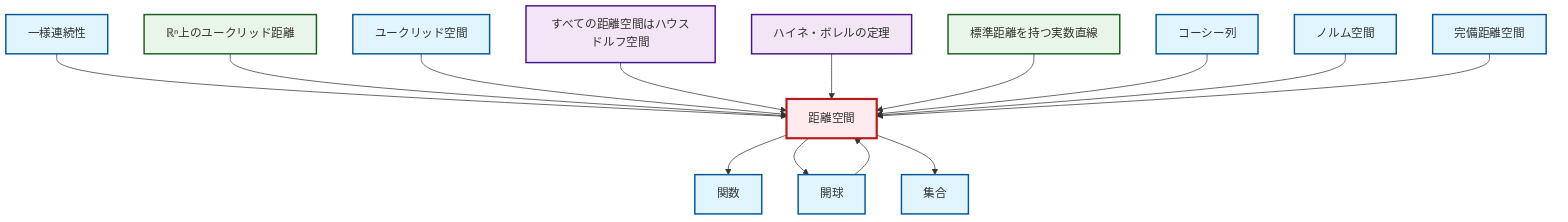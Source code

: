 graph TD
    classDef definition fill:#e1f5fe,stroke:#01579b,stroke-width:2px
    classDef theorem fill:#f3e5f5,stroke:#4a148c,stroke-width:2px
    classDef axiom fill:#fff3e0,stroke:#e65100,stroke-width:2px
    classDef example fill:#e8f5e9,stroke:#1b5e20,stroke-width:2px
    classDef current fill:#ffebee,stroke:#b71c1c,stroke-width:3px
    def-euclidean-space["ユークリッド空間"]:::definition
    def-cauchy-sequence["コーシー列"]:::definition
    def-metric-space["距離空間"]:::definition
    def-complete-metric-space["完備距離空間"]:::definition
    def-uniform-continuity["一様連続性"]:::definition
    ex-euclidean-metric["ℝⁿ上のユークリッド距離"]:::example
    ex-real-line-metric["標準距離を持つ実数直線"]:::example
    def-set["集合"]:::definition
    thm-heine-borel["ハイネ・ボレルの定理"]:::theorem
    def-function["関数"]:::definition
    def-open-ball["開球"]:::definition
    thm-metric-hausdorff["すべての距離空間はハウスドルフ空間"]:::theorem
    def-normed-vector-space["ノルム空間"]:::definition
    def-metric-space --> def-function
    def-uniform-continuity --> def-metric-space
    ex-euclidean-metric --> def-metric-space
    def-metric-space --> def-open-ball
    def-euclidean-space --> def-metric-space
    thm-metric-hausdorff --> def-metric-space
    thm-heine-borel --> def-metric-space
    def-open-ball --> def-metric-space
    def-metric-space --> def-set
    ex-real-line-metric --> def-metric-space
    def-cauchy-sequence --> def-metric-space
    def-normed-vector-space --> def-metric-space
    def-complete-metric-space --> def-metric-space
    class def-metric-space current